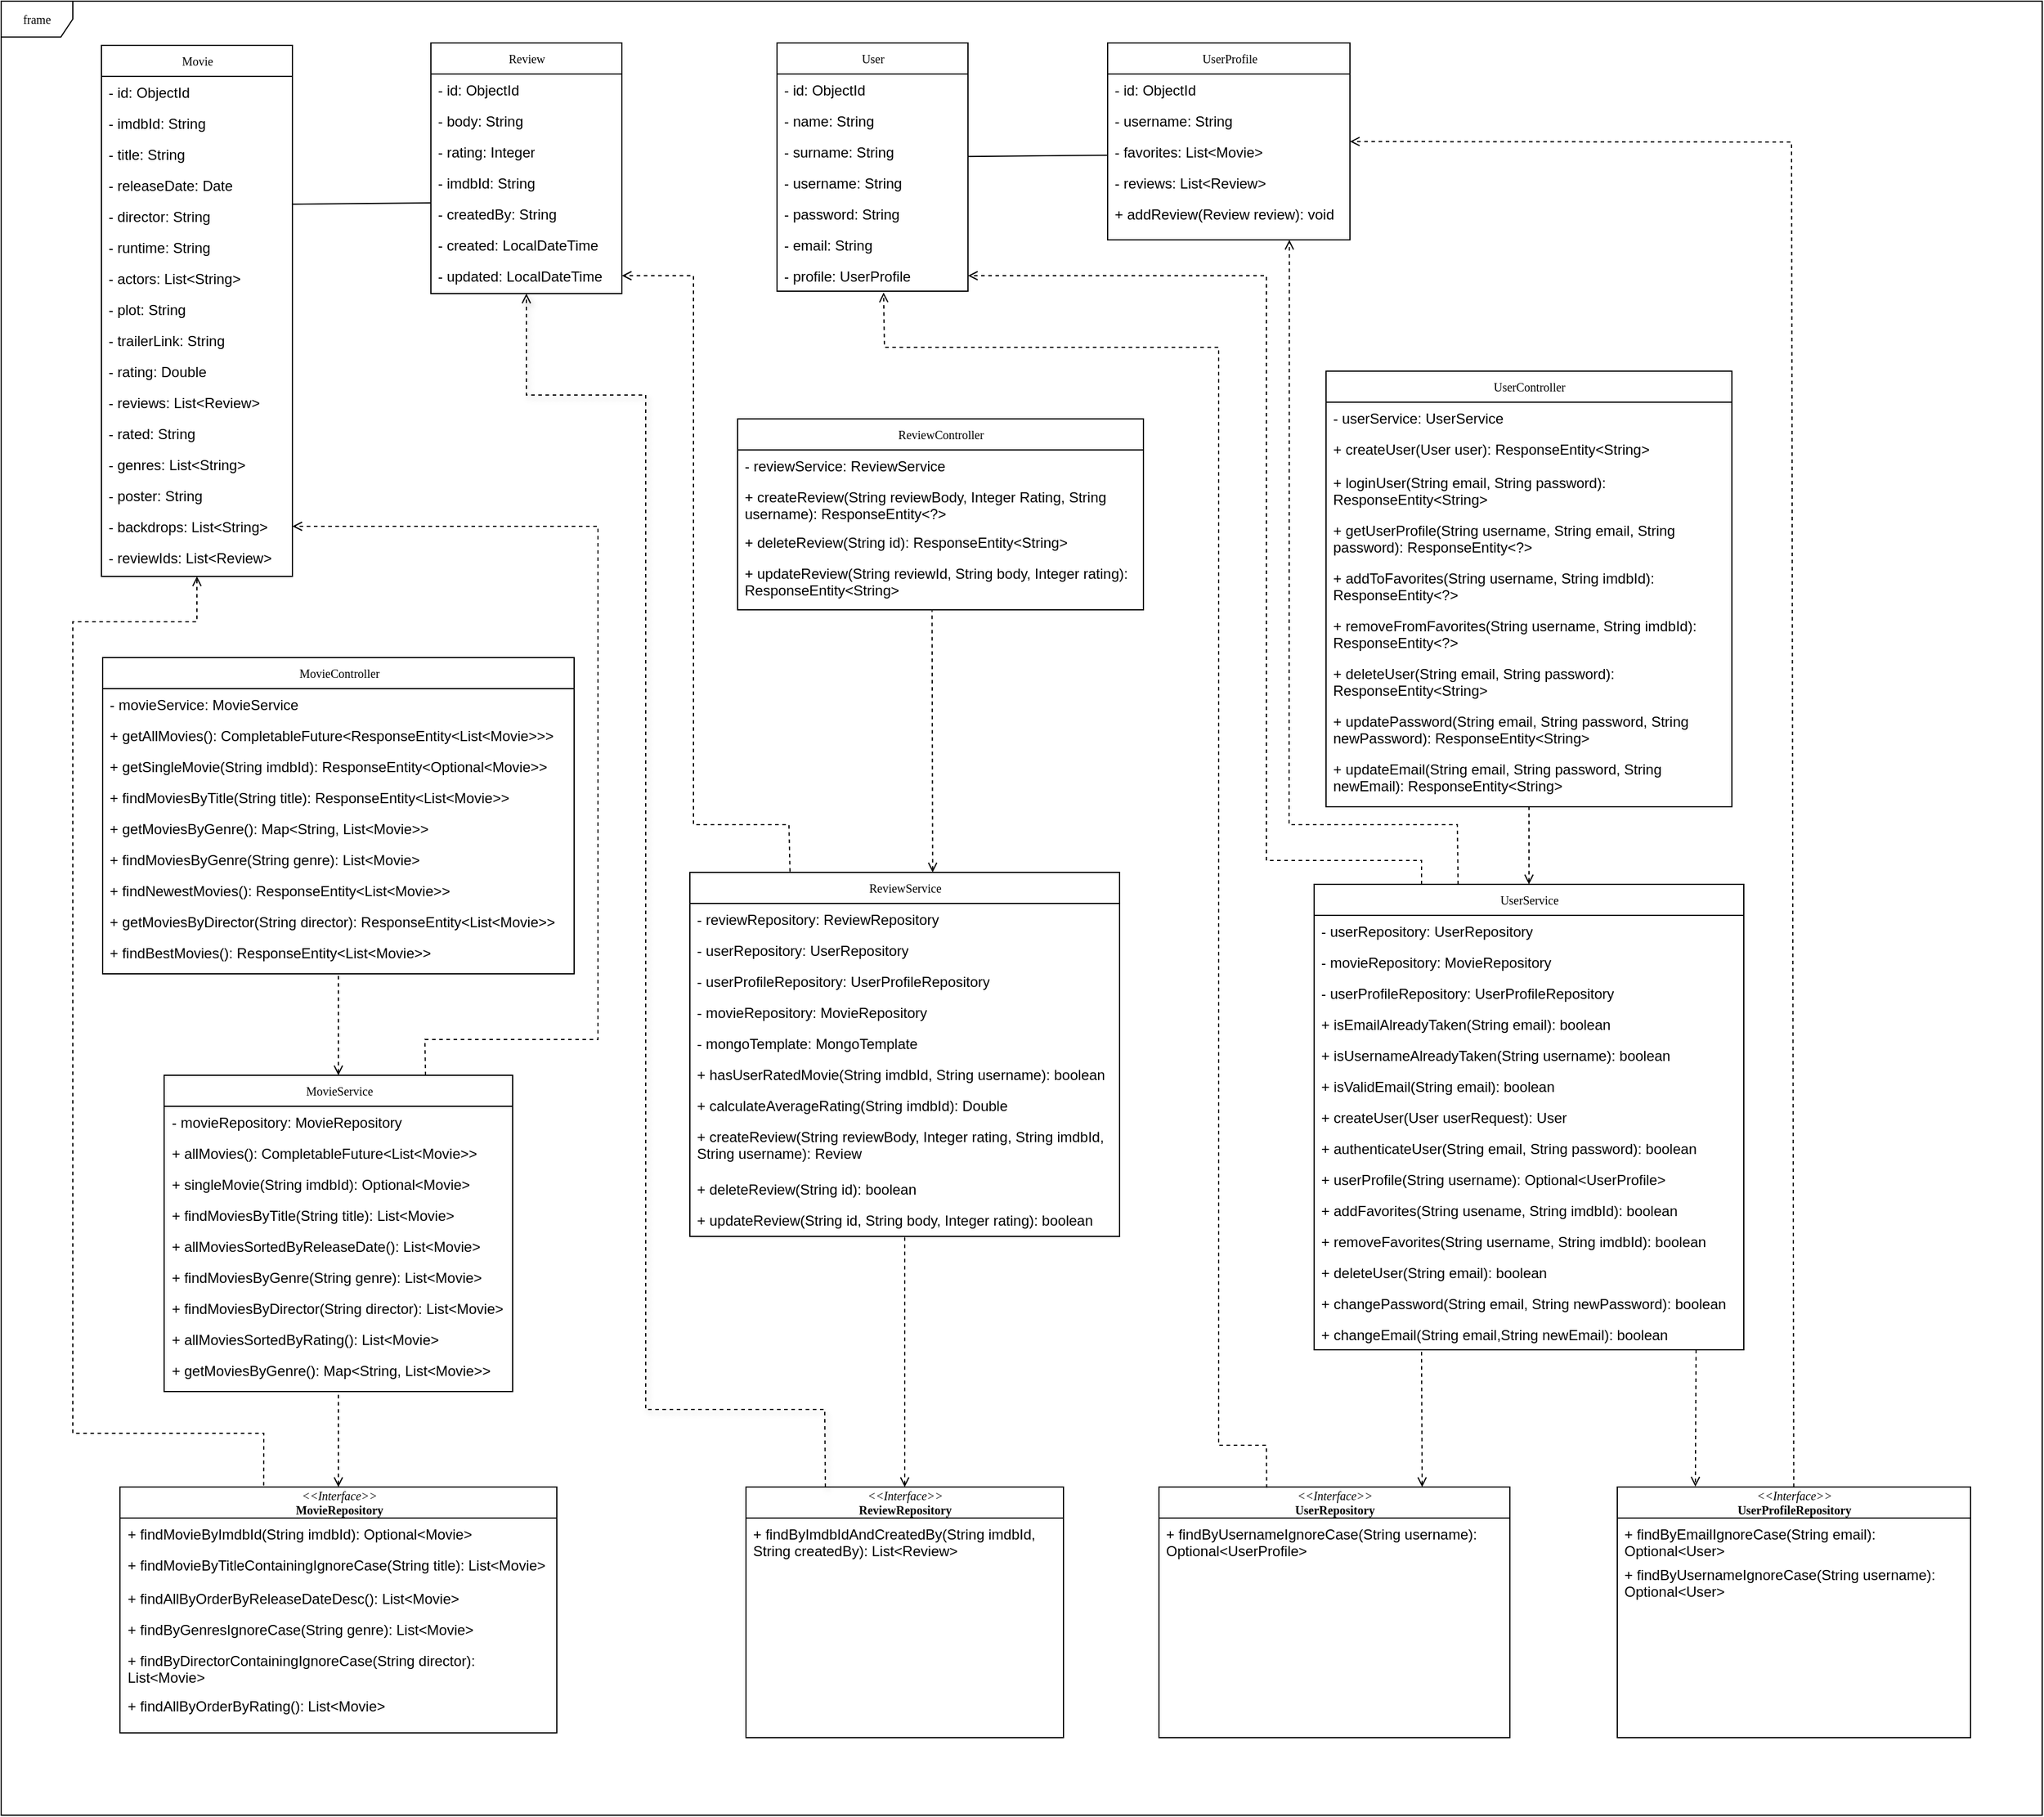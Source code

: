 <mxfile version="24.5.3" type="device">
  <diagram name="Page-1" id="c4acf3e9-155e-7222-9cf6-157b1a14988f">
    <mxGraphModel dx="1588" dy="1114" grid="0" gridSize="10" guides="1" tooltips="1" connect="1" arrows="1" fold="1" page="0" pageScale="1" pageWidth="850" pageHeight="1100" background="none" math="0" shadow="0">
      <root>
        <mxCell id="0" />
        <mxCell id="1" parent="0" />
        <mxCell id="17acba5748e5396b-1" value="frame" style="shape=umlFrame;whiteSpace=wrap;html=1;rounded=0;shadow=0;comic=0;labelBackgroundColor=none;strokeWidth=1;fontFamily=Verdana;fontSize=10;align=center;" parent="1" vertex="1">
          <mxGeometry x="20" y="30" width="1710" height="1520" as="geometry" />
        </mxCell>
        <mxCell id="17acba5748e5396b-20" value="Movie" style="swimlane;html=1;fontStyle=0;childLayout=stackLayout;horizontal=1;startSize=26;fillColor=none;horizontalStack=0;resizeParent=1;resizeLast=0;collapsible=1;marginBottom=0;swimlaneFillColor=#ffffff;rounded=0;shadow=0;comic=0;labelBackgroundColor=none;strokeWidth=1;fontFamily=Verdana;fontSize=10;align=center;" parent="1" vertex="1">
          <mxGeometry x="104" y="67" width="160" height="445" as="geometry" />
        </mxCell>
        <mxCell id="17acba5748e5396b-21" value="- id: ObjectId" style="text;html=1;strokeColor=none;fillColor=none;align=left;verticalAlign=top;spacingLeft=4;spacingRight=4;whiteSpace=wrap;overflow=hidden;rotatable=0;points=[[0,0.5],[1,0.5]];portConstraint=eastwest;" parent="17acba5748e5396b-20" vertex="1">
          <mxGeometry y="26" width="160" height="26" as="geometry" />
        </mxCell>
        <mxCell id="mjYjC6Dby_o7P9qEvIgo-140" value="- imdbId: String" style="text;html=1;strokeColor=none;fillColor=none;align=left;verticalAlign=top;spacingLeft=4;spacingRight=4;whiteSpace=wrap;overflow=hidden;rotatable=0;points=[[0,0.5],[1,0.5]];portConstraint=eastwest;" parent="17acba5748e5396b-20" vertex="1">
          <mxGeometry y="52" width="160" height="26" as="geometry" />
        </mxCell>
        <mxCell id="17acba5748e5396b-24" value="- title: String" style="text;html=1;strokeColor=none;fillColor=none;align=left;verticalAlign=top;spacingLeft=4;spacingRight=4;whiteSpace=wrap;overflow=hidden;rotatable=0;points=[[0,0.5],[1,0.5]];portConstraint=eastwest;" parent="17acba5748e5396b-20" vertex="1">
          <mxGeometry y="78" width="160" height="26" as="geometry" />
        </mxCell>
        <mxCell id="mjYjC6Dby_o7P9qEvIgo-2" value="- releaseDate: Date" style="text;html=1;strokeColor=none;fillColor=none;align=left;verticalAlign=top;spacingLeft=4;spacingRight=4;whiteSpace=wrap;overflow=hidden;rotatable=0;points=[[0,0.5],[1,0.5]];portConstraint=eastwest;" parent="17acba5748e5396b-20" vertex="1">
          <mxGeometry y="104" width="160" height="26" as="geometry" />
        </mxCell>
        <mxCell id="17acba5748e5396b-26" value="- director: String" style="text;html=1;strokeColor=none;fillColor=none;align=left;verticalAlign=top;spacingLeft=4;spacingRight=4;whiteSpace=wrap;overflow=hidden;rotatable=0;points=[[0,0.5],[1,0.5]];portConstraint=eastwest;" parent="17acba5748e5396b-20" vertex="1">
          <mxGeometry y="130" width="160" height="26" as="geometry" />
        </mxCell>
        <mxCell id="mjYjC6Dby_o7P9qEvIgo-9" value="- runtime: String" style="text;html=1;strokeColor=none;fillColor=none;align=left;verticalAlign=top;spacingLeft=4;spacingRight=4;whiteSpace=wrap;overflow=hidden;rotatable=0;points=[[0,0.5],[1,0.5]];portConstraint=eastwest;" parent="17acba5748e5396b-20" vertex="1">
          <mxGeometry y="156" width="160" height="26" as="geometry" />
        </mxCell>
        <mxCell id="mjYjC6Dby_o7P9qEvIgo-143" value="- actors: List&amp;lt;String&amp;gt;" style="text;html=1;strokeColor=none;fillColor=none;align=left;verticalAlign=top;spacingLeft=4;spacingRight=4;whiteSpace=wrap;overflow=hidden;rotatable=0;points=[[0,0.5],[1,0.5]];portConstraint=eastwest;" parent="17acba5748e5396b-20" vertex="1">
          <mxGeometry y="182" width="160" height="26" as="geometry" />
        </mxCell>
        <mxCell id="mjYjC6Dby_o7P9qEvIgo-144" value="- plot: String" style="text;html=1;strokeColor=none;fillColor=none;align=left;verticalAlign=top;spacingLeft=4;spacingRight=4;whiteSpace=wrap;overflow=hidden;rotatable=0;points=[[0,0.5],[1,0.5]];portConstraint=eastwest;" parent="17acba5748e5396b-20" vertex="1">
          <mxGeometry y="208" width="160" height="26" as="geometry" />
        </mxCell>
        <mxCell id="mjYjC6Dby_o7P9qEvIgo-145" value="- trailerLink: String" style="text;html=1;strokeColor=none;fillColor=none;align=left;verticalAlign=top;spacingLeft=4;spacingRight=4;whiteSpace=wrap;overflow=hidden;rotatable=0;points=[[0,0.5],[1,0.5]];portConstraint=eastwest;" parent="17acba5748e5396b-20" vertex="1">
          <mxGeometry y="234" width="160" height="26" as="geometry" />
        </mxCell>
        <mxCell id="mjYjC6Dby_o7P9qEvIgo-142" value="- rating: Double" style="text;html=1;strokeColor=none;fillColor=none;align=left;verticalAlign=top;spacingLeft=4;spacingRight=4;whiteSpace=wrap;overflow=hidden;rotatable=0;points=[[0,0.5],[1,0.5]];portConstraint=eastwest;" parent="17acba5748e5396b-20" vertex="1">
          <mxGeometry y="260" width="160" height="26" as="geometry" />
        </mxCell>
        <mxCell id="mjYjC6Dby_o7P9qEvIgo-10" value="- reviews: List&amp;lt;Review&lt;span style=&quot;background-color: initial;&quot;&gt;&amp;gt;&lt;/span&gt;" style="text;html=1;strokeColor=none;fillColor=none;align=left;verticalAlign=top;spacingLeft=4;spacingRight=4;whiteSpace=wrap;overflow=hidden;rotatable=0;points=[[0,0.5],[1,0.5]];portConstraint=eastwest;" parent="17acba5748e5396b-20" vertex="1">
          <mxGeometry y="286" width="160" height="26" as="geometry" />
        </mxCell>
        <mxCell id="mjYjC6Dby_o7P9qEvIgo-1" value="- rated: String" style="text;html=1;strokeColor=none;fillColor=none;align=left;verticalAlign=top;spacingLeft=4;spacingRight=4;whiteSpace=wrap;overflow=hidden;rotatable=0;points=[[0,0.5],[1,0.5]];portConstraint=eastwest;" parent="17acba5748e5396b-20" vertex="1">
          <mxGeometry y="312" width="160" height="26" as="geometry" />
        </mxCell>
        <mxCell id="mjYjC6Dby_o7P9qEvIgo-146" value="- genres: List&amp;lt;String&amp;gt;" style="text;html=1;strokeColor=none;fillColor=none;align=left;verticalAlign=top;spacingLeft=4;spacingRight=4;whiteSpace=wrap;overflow=hidden;rotatable=0;points=[[0,0.5],[1,0.5]];portConstraint=eastwest;" parent="17acba5748e5396b-20" vertex="1">
          <mxGeometry y="338" width="160" height="26" as="geometry" />
        </mxCell>
        <mxCell id="mjYjC6Dby_o7P9qEvIgo-149" value="- poster: String" style="text;html=1;strokeColor=none;fillColor=none;align=left;verticalAlign=top;spacingLeft=4;spacingRight=4;whiteSpace=wrap;overflow=hidden;rotatable=0;points=[[0,0.5],[1,0.5]];portConstraint=eastwest;" parent="17acba5748e5396b-20" vertex="1">
          <mxGeometry y="364" width="160" height="26" as="geometry" />
        </mxCell>
        <mxCell id="mjYjC6Dby_o7P9qEvIgo-148" value="- backdrops: List&amp;lt;String&amp;gt;" style="text;html=1;strokeColor=none;fillColor=none;align=left;verticalAlign=top;spacingLeft=4;spacingRight=4;whiteSpace=wrap;overflow=hidden;rotatable=0;points=[[0,0.5],[1,0.5]];portConstraint=eastwest;" parent="17acba5748e5396b-20" vertex="1">
          <mxGeometry y="390" width="160" height="26" as="geometry" />
        </mxCell>
        <mxCell id="mjYjC6Dby_o7P9qEvIgo-147" value="- reviewIds: List&amp;lt;Review&amp;gt;" style="text;html=1;strokeColor=none;fillColor=none;align=left;verticalAlign=top;spacingLeft=4;spacingRight=4;whiteSpace=wrap;overflow=hidden;rotatable=0;points=[[0,0.5],[1,0.5]];portConstraint=eastwest;" parent="17acba5748e5396b-20" vertex="1">
          <mxGeometry y="416" width="160" height="26" as="geometry" />
        </mxCell>
        <mxCell id="17acba5748e5396b-30" value="Review" style="swimlane;html=1;fontStyle=0;childLayout=stackLayout;horizontal=1;startSize=26;fillColor=none;horizontalStack=0;resizeParent=1;resizeLast=0;collapsible=1;marginBottom=0;swimlaneFillColor=#ffffff;rounded=0;shadow=0;comic=0;labelBackgroundColor=none;strokeWidth=1;fontFamily=Verdana;fontSize=10;align=center;" parent="1" vertex="1">
          <mxGeometry x="380" y="65" width="160" height="210" as="geometry" />
        </mxCell>
        <mxCell id="17acba5748e5396b-31" value="- id: ObjectId" style="text;html=1;strokeColor=none;fillColor=none;align=left;verticalAlign=top;spacingLeft=4;spacingRight=4;whiteSpace=wrap;overflow=hidden;rotatable=0;points=[[0,0.5],[1,0.5]];portConstraint=eastwest;" parent="17acba5748e5396b-30" vertex="1">
          <mxGeometry y="26" width="160" height="26" as="geometry" />
        </mxCell>
        <mxCell id="17acba5748e5396b-32" value="- body: String" style="text;html=1;strokeColor=none;fillColor=none;align=left;verticalAlign=top;spacingLeft=4;spacingRight=4;whiteSpace=wrap;overflow=hidden;rotatable=0;points=[[0,0.5],[1,0.5]];portConstraint=eastwest;" parent="17acba5748e5396b-30" vertex="1">
          <mxGeometry y="52" width="160" height="26" as="geometry" />
        </mxCell>
        <mxCell id="17acba5748e5396b-33" value="- rating: Integer" style="text;html=1;strokeColor=none;fillColor=none;align=left;verticalAlign=top;spacingLeft=4;spacingRight=4;whiteSpace=wrap;overflow=hidden;rotatable=0;points=[[0,0.5],[1,0.5]];portConstraint=eastwest;" parent="17acba5748e5396b-30" vertex="1">
          <mxGeometry y="78" width="160" height="26" as="geometry" />
        </mxCell>
        <mxCell id="mjYjC6Dby_o7P9qEvIgo-12" value="- imdbId: String" style="text;html=1;strokeColor=none;fillColor=none;align=left;verticalAlign=top;spacingLeft=4;spacingRight=4;whiteSpace=wrap;overflow=hidden;rotatable=0;points=[[0,0.5],[1,0.5]];portConstraint=eastwest;" parent="17acba5748e5396b-30" vertex="1">
          <mxGeometry y="104" width="160" height="26" as="geometry" />
        </mxCell>
        <mxCell id="mjYjC6Dby_o7P9qEvIgo-13" value="- createdBy: String" style="text;html=1;strokeColor=none;fillColor=none;align=left;verticalAlign=top;spacingLeft=4;spacingRight=4;whiteSpace=wrap;overflow=hidden;rotatable=0;points=[[0,0.5],[1,0.5]];portConstraint=eastwest;" parent="17acba5748e5396b-30" vertex="1">
          <mxGeometry y="130" width="160" height="26" as="geometry" />
        </mxCell>
        <mxCell id="mjYjC6Dby_o7P9qEvIgo-14" value="- created: LocalDateTime" style="text;html=1;strokeColor=none;fillColor=none;align=left;verticalAlign=top;spacingLeft=4;spacingRight=4;whiteSpace=wrap;overflow=hidden;rotatable=0;points=[[0,0.5],[1,0.5]];portConstraint=eastwest;" parent="17acba5748e5396b-30" vertex="1">
          <mxGeometry y="156" width="160" height="26" as="geometry" />
        </mxCell>
        <mxCell id="mjYjC6Dby_o7P9qEvIgo-15" value="- updated: LocalDateTime" style="text;html=1;strokeColor=none;fillColor=none;align=left;verticalAlign=top;spacingLeft=4;spacingRight=4;whiteSpace=wrap;overflow=hidden;rotatable=0;points=[[0,0.5],[1,0.5]];portConstraint=eastwest;" parent="17acba5748e5396b-30" vertex="1">
          <mxGeometry y="182" width="160" height="26" as="geometry" />
        </mxCell>
        <mxCell id="mjYjC6Dby_o7P9qEvIgo-16" value="User" style="swimlane;html=1;fontStyle=0;childLayout=stackLayout;horizontal=1;startSize=26;fillColor=none;horizontalStack=0;resizeParent=1;resizeLast=0;collapsible=1;marginBottom=0;swimlaneFillColor=#ffffff;rounded=0;shadow=0;comic=0;labelBackgroundColor=none;strokeWidth=1;fontFamily=Verdana;fontSize=10;align=center;" parent="1" vertex="1">
          <mxGeometry x="670" y="65" width="160" height="208" as="geometry" />
        </mxCell>
        <mxCell id="mjYjC6Dby_o7P9qEvIgo-17" value="- id: ObjectId" style="text;html=1;strokeColor=none;fillColor=none;align=left;verticalAlign=top;spacingLeft=4;spacingRight=4;whiteSpace=wrap;overflow=hidden;rotatable=0;points=[[0,0.5],[1,0.5]];portConstraint=eastwest;" parent="mjYjC6Dby_o7P9qEvIgo-16" vertex="1">
          <mxGeometry y="26" width="160" height="26" as="geometry" />
        </mxCell>
        <mxCell id="mjYjC6Dby_o7P9qEvIgo-150" value="- name: String" style="text;html=1;strokeColor=none;fillColor=none;align=left;verticalAlign=top;spacingLeft=4;spacingRight=4;whiteSpace=wrap;overflow=hidden;rotatable=0;points=[[0,0.5],[1,0.5]];portConstraint=eastwest;" parent="mjYjC6Dby_o7P9qEvIgo-16" vertex="1">
          <mxGeometry y="52" width="160" height="26" as="geometry" />
        </mxCell>
        <mxCell id="mjYjC6Dby_o7P9qEvIgo-151" value="- surname: String" style="text;html=1;strokeColor=none;fillColor=none;align=left;verticalAlign=top;spacingLeft=4;spacingRight=4;whiteSpace=wrap;overflow=hidden;rotatable=0;points=[[0,0.5],[1,0.5]];portConstraint=eastwest;" parent="mjYjC6Dby_o7P9qEvIgo-16" vertex="1">
          <mxGeometry y="78" width="160" height="26" as="geometry" />
        </mxCell>
        <mxCell id="mjYjC6Dby_o7P9qEvIgo-18" value="- username: String" style="text;html=1;strokeColor=none;fillColor=none;align=left;verticalAlign=top;spacingLeft=4;spacingRight=4;whiteSpace=wrap;overflow=hidden;rotatable=0;points=[[0,0.5],[1,0.5]];portConstraint=eastwest;" parent="mjYjC6Dby_o7P9qEvIgo-16" vertex="1">
          <mxGeometry y="104" width="160" height="26" as="geometry" />
        </mxCell>
        <mxCell id="mjYjC6Dby_o7P9qEvIgo-20" value="- password: String" style="text;html=1;strokeColor=none;fillColor=none;align=left;verticalAlign=top;spacingLeft=4;spacingRight=4;whiteSpace=wrap;overflow=hidden;rotatable=0;points=[[0,0.5],[1,0.5]];portConstraint=eastwest;" parent="mjYjC6Dby_o7P9qEvIgo-16" vertex="1">
          <mxGeometry y="130" width="160" height="26" as="geometry" />
        </mxCell>
        <mxCell id="mjYjC6Dby_o7P9qEvIgo-19" value="- email: String" style="text;html=1;strokeColor=none;fillColor=none;align=left;verticalAlign=top;spacingLeft=4;spacingRight=4;whiteSpace=wrap;overflow=hidden;rotatable=0;points=[[0,0.5],[1,0.5]];portConstraint=eastwest;" parent="mjYjC6Dby_o7P9qEvIgo-16" vertex="1">
          <mxGeometry y="156" width="160" height="26" as="geometry" />
        </mxCell>
        <mxCell id="mjYjC6Dby_o7P9qEvIgo-21" value="- profile: UserProfile" style="text;html=1;strokeColor=none;fillColor=none;align=left;verticalAlign=top;spacingLeft=4;spacingRight=4;whiteSpace=wrap;overflow=hidden;rotatable=0;points=[[0,0.5],[1,0.5]];portConstraint=eastwest;" parent="mjYjC6Dby_o7P9qEvIgo-16" vertex="1">
          <mxGeometry y="182" width="160" height="26" as="geometry" />
        </mxCell>
        <mxCell id="mjYjC6Dby_o7P9qEvIgo-24" value="UserProfile" style="swimlane;html=1;fontStyle=0;childLayout=stackLayout;horizontal=1;startSize=26;fillColor=none;horizontalStack=0;resizeParent=1;resizeLast=0;collapsible=1;marginBottom=0;swimlaneFillColor=#ffffff;rounded=0;shadow=0;comic=0;labelBackgroundColor=none;strokeWidth=1;fontFamily=Verdana;fontSize=10;align=center;" parent="1" vertex="1">
          <mxGeometry x="947" y="65" width="203" height="165" as="geometry" />
        </mxCell>
        <mxCell id="mjYjC6Dby_o7P9qEvIgo-25" value="- id: ObjectId" style="text;html=1;strokeColor=none;fillColor=none;align=left;verticalAlign=top;spacingLeft=4;spacingRight=4;whiteSpace=wrap;overflow=hidden;rotatable=0;points=[[0,0.5],[1,0.5]];portConstraint=eastwest;" parent="mjYjC6Dby_o7P9qEvIgo-24" vertex="1">
          <mxGeometry y="26" width="203" height="26" as="geometry" />
        </mxCell>
        <mxCell id="mjYjC6Dby_o7P9qEvIgo-153" value="- username: String" style="text;html=1;strokeColor=none;fillColor=none;align=left;verticalAlign=top;spacingLeft=4;spacingRight=4;whiteSpace=wrap;overflow=hidden;rotatable=0;points=[[0,0.5],[1,0.5]];portConstraint=eastwest;" parent="mjYjC6Dby_o7P9qEvIgo-24" vertex="1">
          <mxGeometry y="52" width="203" height="26" as="geometry" />
        </mxCell>
        <mxCell id="mjYjC6Dby_o7P9qEvIgo-26" value="- favorites: List&amp;lt;Movie&amp;gt;" style="text;html=1;strokeColor=none;fillColor=none;align=left;verticalAlign=top;spacingLeft=4;spacingRight=4;whiteSpace=wrap;overflow=hidden;rotatable=0;points=[[0,0.5],[1,0.5]];portConstraint=eastwest;" parent="mjYjC6Dby_o7P9qEvIgo-24" vertex="1">
          <mxGeometry y="78" width="203" height="26" as="geometry" />
        </mxCell>
        <mxCell id="mjYjC6Dby_o7P9qEvIgo-27" value="- reviews: List&amp;lt;Review&amp;gt;" style="text;html=1;strokeColor=none;fillColor=none;align=left;verticalAlign=top;spacingLeft=4;spacingRight=4;whiteSpace=wrap;overflow=hidden;rotatable=0;points=[[0,0.5],[1,0.5]];portConstraint=eastwest;" parent="mjYjC6Dby_o7P9qEvIgo-24" vertex="1">
          <mxGeometry y="104" width="203" height="26" as="geometry" />
        </mxCell>
        <mxCell id="mjYjC6Dby_o7P9qEvIgo-154" value="+ addReview(Review review): void" style="text;html=1;strokeColor=none;fillColor=none;align=left;verticalAlign=top;spacingLeft=4;spacingRight=4;whiteSpace=wrap;overflow=hidden;rotatable=0;points=[[0,0.5],[1,0.5]];portConstraint=eastwest;" parent="mjYjC6Dby_o7P9qEvIgo-24" vertex="1">
          <mxGeometry y="130" width="203" height="26" as="geometry" />
        </mxCell>
        <mxCell id="mjYjC6Dby_o7P9qEvIgo-32" value="MovieService" style="swimlane;html=1;fontStyle=0;childLayout=stackLayout;horizontal=1;startSize=26;fillColor=none;horizontalStack=0;resizeParent=1;resizeLast=0;collapsible=1;marginBottom=0;swimlaneFillColor=#ffffff;rounded=0;shadow=0;comic=0;labelBackgroundColor=none;strokeWidth=1;fontFamily=Verdana;fontSize=10;align=center;" parent="1" vertex="1">
          <mxGeometry x="156.5" y="930" width="292" height="265" as="geometry" />
        </mxCell>
        <mxCell id="mjYjC6Dby_o7P9qEvIgo-33" value="- movieRepository: MovieRepository" style="text;html=1;strokeColor=none;fillColor=none;align=left;verticalAlign=top;spacingLeft=4;spacingRight=4;whiteSpace=wrap;overflow=hidden;rotatable=0;points=[[0,0.5],[1,0.5]];portConstraint=eastwest;" parent="mjYjC6Dby_o7P9qEvIgo-32" vertex="1">
          <mxGeometry y="26" width="292" height="26" as="geometry" />
        </mxCell>
        <mxCell id="mjYjC6Dby_o7P9qEvIgo-34" value="+ allMovies(): CompletableFuture&amp;lt;List&amp;lt;Movie&amp;gt;&amp;gt;" style="text;html=1;strokeColor=none;fillColor=none;align=left;verticalAlign=top;spacingLeft=4;spacingRight=4;whiteSpace=wrap;overflow=hidden;rotatable=0;points=[[0,0.5],[1,0.5]];portConstraint=eastwest;" parent="mjYjC6Dby_o7P9qEvIgo-32" vertex="1">
          <mxGeometry y="52" width="292" height="26" as="geometry" />
        </mxCell>
        <mxCell id="mjYjC6Dby_o7P9qEvIgo-35" value="+ singleMovie(String imdbId): Optional&amp;lt;Movie&amp;gt;" style="text;html=1;strokeColor=none;fillColor=none;align=left;verticalAlign=top;spacingLeft=4;spacingRight=4;whiteSpace=wrap;overflow=hidden;rotatable=0;points=[[0,0.5],[1,0.5]];portConstraint=eastwest;" parent="mjYjC6Dby_o7P9qEvIgo-32" vertex="1">
          <mxGeometry y="78" width="292" height="26" as="geometry" />
        </mxCell>
        <mxCell id="mjYjC6Dby_o7P9qEvIgo-36" value="+ findMoviesByTitle(String title): List&amp;lt;Movie&amp;gt;" style="text;html=1;strokeColor=none;fillColor=none;align=left;verticalAlign=top;spacingLeft=4;spacingRight=4;whiteSpace=wrap;overflow=hidden;rotatable=0;points=[[0,0.5],[1,0.5]];portConstraint=eastwest;" parent="mjYjC6Dby_o7P9qEvIgo-32" vertex="1">
          <mxGeometry y="104" width="292" height="26" as="geometry" />
        </mxCell>
        <mxCell id="mjYjC6Dby_o7P9qEvIgo-37" value="+ allMoviesSortedByReleaseDate(): List&amp;lt;Movie&amp;gt;" style="text;html=1;strokeColor=none;fillColor=none;align=left;verticalAlign=top;spacingLeft=4;spacingRight=4;whiteSpace=wrap;overflow=hidden;rotatable=0;points=[[0,0.5],[1,0.5]];portConstraint=eastwest;" parent="mjYjC6Dby_o7P9qEvIgo-32" vertex="1">
          <mxGeometry y="130" width="292" height="26" as="geometry" />
        </mxCell>
        <mxCell id="mjYjC6Dby_o7P9qEvIgo-38" value="+ findMoviesByGenre(String genre): List&amp;lt;Movie&amp;gt;" style="text;html=1;strokeColor=none;fillColor=none;align=left;verticalAlign=top;spacingLeft=4;spacingRight=4;whiteSpace=wrap;overflow=hidden;rotatable=0;points=[[0,0.5],[1,0.5]];portConstraint=eastwest;" parent="mjYjC6Dby_o7P9qEvIgo-32" vertex="1">
          <mxGeometry y="156" width="292" height="26" as="geometry" />
        </mxCell>
        <mxCell id="mjYjC6Dby_o7P9qEvIgo-39" value="+ findMoviesByDirector(String director): List&amp;lt;Movie&amp;gt;" style="text;html=1;strokeColor=none;fillColor=none;align=left;verticalAlign=top;spacingLeft=4;spacingRight=4;whiteSpace=wrap;overflow=hidden;rotatable=0;points=[[0,0.5],[1,0.5]];portConstraint=eastwest;" parent="mjYjC6Dby_o7P9qEvIgo-32" vertex="1">
          <mxGeometry y="182" width="292" height="26" as="geometry" />
        </mxCell>
        <mxCell id="mjYjC6Dby_o7P9qEvIgo-92" value="+ allMoviesSortedByRating(): List&amp;lt;Movie&amp;gt;" style="text;html=1;strokeColor=none;fillColor=none;align=left;verticalAlign=top;spacingLeft=4;spacingRight=4;whiteSpace=wrap;overflow=hidden;rotatable=0;points=[[0,0.5],[1,0.5]];portConstraint=eastwest;" parent="mjYjC6Dby_o7P9qEvIgo-32" vertex="1">
          <mxGeometry y="208" width="292" height="26" as="geometry" />
        </mxCell>
        <mxCell id="mjYjC6Dby_o7P9qEvIgo-93" value="+ getMoviesByGenre(): Map&amp;lt;String, List&amp;lt;Movie&amp;gt;&amp;gt;" style="text;html=1;strokeColor=none;fillColor=none;align=left;verticalAlign=top;spacingLeft=4;spacingRight=4;whiteSpace=wrap;overflow=hidden;rotatable=0;points=[[0,0.5],[1,0.5]];portConstraint=eastwest;" parent="mjYjC6Dby_o7P9qEvIgo-32" vertex="1">
          <mxGeometry y="234" width="292" height="26" as="geometry" />
        </mxCell>
        <mxCell id="mjYjC6Dby_o7P9qEvIgo-40" value="ReviewService" style="swimlane;html=1;fontStyle=0;childLayout=stackLayout;horizontal=1;startSize=26;fillColor=none;horizontalStack=0;resizeParent=1;resizeLast=0;collapsible=1;marginBottom=0;swimlaneFillColor=#ffffff;rounded=0;shadow=0;comic=0;labelBackgroundColor=none;strokeWidth=1;fontFamily=Verdana;fontSize=10;align=center;" parent="1" vertex="1">
          <mxGeometry x="597" y="760" width="360" height="305" as="geometry" />
        </mxCell>
        <mxCell id="mjYjC6Dby_o7P9qEvIgo-41" value="- reviewRepository: ReviewRepository" style="text;html=1;strokeColor=none;fillColor=none;align=left;verticalAlign=top;spacingLeft=4;spacingRight=4;whiteSpace=wrap;overflow=hidden;rotatable=0;points=[[0,0.5],[1,0.5]];portConstraint=eastwest;" parent="mjYjC6Dby_o7P9qEvIgo-40" vertex="1">
          <mxGeometry y="26" width="360" height="26" as="geometry" />
        </mxCell>
        <mxCell id="mjYjC6Dby_o7P9qEvIgo-42" value="- userRepository: UserRepository" style="text;html=1;strokeColor=none;fillColor=none;align=left;verticalAlign=top;spacingLeft=4;spacingRight=4;whiteSpace=wrap;overflow=hidden;rotatable=0;points=[[0,0.5],[1,0.5]];portConstraint=eastwest;" parent="mjYjC6Dby_o7P9qEvIgo-40" vertex="1">
          <mxGeometry y="52" width="360" height="26" as="geometry" />
        </mxCell>
        <mxCell id="mjYjC6Dby_o7P9qEvIgo-43" value="- userProfileRepository: UserProfileRepository" style="text;html=1;strokeColor=none;fillColor=none;align=left;verticalAlign=top;spacingLeft=4;spacingRight=4;whiteSpace=wrap;overflow=hidden;rotatable=0;points=[[0,0.5],[1,0.5]];portConstraint=eastwest;" parent="mjYjC6Dby_o7P9qEvIgo-40" vertex="1">
          <mxGeometry y="78" width="360" height="26" as="geometry" />
        </mxCell>
        <mxCell id="mjYjC6Dby_o7P9qEvIgo-44" value="- movieRepository: MovieRepository" style="text;html=1;strokeColor=none;fillColor=none;align=left;verticalAlign=top;spacingLeft=4;spacingRight=4;whiteSpace=wrap;overflow=hidden;rotatable=0;points=[[0,0.5],[1,0.5]];portConstraint=eastwest;" parent="mjYjC6Dby_o7P9qEvIgo-40" vertex="1">
          <mxGeometry y="104" width="360" height="26" as="geometry" />
        </mxCell>
        <mxCell id="mjYjC6Dby_o7P9qEvIgo-45" value="- mongoTemplate: MongoTemplate" style="text;html=1;strokeColor=none;fillColor=none;align=left;verticalAlign=top;spacingLeft=4;spacingRight=4;whiteSpace=wrap;overflow=hidden;rotatable=0;points=[[0,0.5],[1,0.5]];portConstraint=eastwest;" parent="mjYjC6Dby_o7P9qEvIgo-40" vertex="1">
          <mxGeometry y="130" width="360" height="26" as="geometry" />
        </mxCell>
        <mxCell id="mjYjC6Dby_o7P9qEvIgo-96" value="+ hasUserRatedMovie(String imdbId, String username): boolean" style="text;html=1;strokeColor=none;fillColor=none;align=left;verticalAlign=top;spacingLeft=4;spacingRight=4;whiteSpace=wrap;overflow=hidden;rotatable=0;points=[[0,0.5],[1,0.5]];portConstraint=eastwest;" parent="mjYjC6Dby_o7P9qEvIgo-40" vertex="1">
          <mxGeometry y="156" width="360" height="26" as="geometry" />
        </mxCell>
        <mxCell id="mjYjC6Dby_o7P9qEvIgo-95" value="+ calculateAverageRating(String imdbId): Double" style="text;html=1;strokeColor=none;fillColor=none;align=left;verticalAlign=top;spacingLeft=4;spacingRight=4;whiteSpace=wrap;overflow=hidden;rotatable=0;points=[[0,0.5],[1,0.5]];portConstraint=eastwest;" parent="mjYjC6Dby_o7P9qEvIgo-40" vertex="1">
          <mxGeometry y="182" width="360" height="26" as="geometry" />
        </mxCell>
        <mxCell id="mjYjC6Dby_o7P9qEvIgo-46" value="+ createReview(String reviewBody, Integer rating, String imdbId, String username): Review" style="text;html=1;strokeColor=none;fillColor=none;align=left;verticalAlign=top;spacingLeft=4;spacingRight=4;whiteSpace=wrap;overflow=hidden;rotatable=0;points=[[0,0.5],[1,0.5]];portConstraint=eastwest;" parent="mjYjC6Dby_o7P9qEvIgo-40" vertex="1">
          <mxGeometry y="208" width="360" height="44" as="geometry" />
        </mxCell>
        <mxCell id="mjYjC6Dby_o7P9qEvIgo-47" value="+ deleteReview(String id): boolean" style="text;html=1;strokeColor=none;fillColor=none;align=left;verticalAlign=top;spacingLeft=4;spacingRight=4;whiteSpace=wrap;overflow=hidden;rotatable=0;points=[[0,0.5],[1,0.5]];portConstraint=eastwest;" parent="mjYjC6Dby_o7P9qEvIgo-40" vertex="1">
          <mxGeometry y="252" width="360" height="26" as="geometry" />
        </mxCell>
        <mxCell id="mjYjC6Dby_o7P9qEvIgo-94" value="+ updateReview(String id, String body, Integer rating): boolean" style="text;html=1;strokeColor=none;fillColor=none;align=left;verticalAlign=top;spacingLeft=4;spacingRight=4;whiteSpace=wrap;overflow=hidden;rotatable=0;points=[[0,0.5],[1,0.5]];portConstraint=eastwest;" parent="mjYjC6Dby_o7P9qEvIgo-40" vertex="1">
          <mxGeometry y="278" width="360" height="26" as="geometry" />
        </mxCell>
        <mxCell id="mjYjC6Dby_o7P9qEvIgo-48" value="UserService" style="swimlane;html=1;fontStyle=0;childLayout=stackLayout;horizontal=1;startSize=26;fillColor=none;horizontalStack=0;resizeParent=1;resizeLast=0;collapsible=1;marginBottom=0;swimlaneFillColor=#ffffff;rounded=0;shadow=0;comic=0;labelBackgroundColor=none;strokeWidth=1;fontFamily=Verdana;fontSize=10;align=center;" parent="1" vertex="1">
          <mxGeometry x="1120" y="770" width="360" height="390" as="geometry" />
        </mxCell>
        <mxCell id="mjYjC6Dby_o7P9qEvIgo-49" value="- userRepository: UserRepository" style="text;html=1;strokeColor=none;fillColor=none;align=left;verticalAlign=top;spacingLeft=4;spacingRight=4;whiteSpace=wrap;overflow=hidden;rotatable=0;points=[[0,0.5],[1,0.5]];portConstraint=eastwest;" parent="mjYjC6Dby_o7P9qEvIgo-48" vertex="1">
          <mxGeometry y="26" width="360" height="26" as="geometry" />
        </mxCell>
        <mxCell id="mjYjC6Dby_o7P9qEvIgo-50" value="- movieRepository: MovieRepository" style="text;html=1;strokeColor=none;fillColor=none;align=left;verticalAlign=top;spacingLeft=4;spacingRight=4;whiteSpace=wrap;overflow=hidden;rotatable=0;points=[[0,0.5],[1,0.5]];portConstraint=eastwest;" parent="mjYjC6Dby_o7P9qEvIgo-48" vertex="1">
          <mxGeometry y="52" width="360" height="26" as="geometry" />
        </mxCell>
        <mxCell id="mjYjC6Dby_o7P9qEvIgo-51" value="- userProfileRepository: UserProfileRepository" style="text;html=1;strokeColor=none;fillColor=none;align=left;verticalAlign=top;spacingLeft=4;spacingRight=4;whiteSpace=wrap;overflow=hidden;rotatable=0;points=[[0,0.5],[1,0.5]];portConstraint=eastwest;" parent="mjYjC6Dby_o7P9qEvIgo-48" vertex="1">
          <mxGeometry y="78" width="360" height="26" as="geometry" />
        </mxCell>
        <mxCell id="mjYjC6Dby_o7P9qEvIgo-52" value="+ isEmailAlreadyTaken(String email): boolean" style="text;html=1;strokeColor=none;fillColor=none;align=left;verticalAlign=top;spacingLeft=4;spacingRight=4;whiteSpace=wrap;overflow=hidden;rotatable=0;points=[[0,0.5],[1,0.5]];portConstraint=eastwest;" parent="mjYjC6Dby_o7P9qEvIgo-48" vertex="1">
          <mxGeometry y="104" width="360" height="26" as="geometry" />
        </mxCell>
        <mxCell id="mjYjC6Dby_o7P9qEvIgo-53" value="+ isUsernameAlreadyTaken(String username): boolean" style="text;html=1;strokeColor=none;fillColor=none;align=left;verticalAlign=top;spacingLeft=4;spacingRight=4;whiteSpace=wrap;overflow=hidden;rotatable=0;points=[[0,0.5],[1,0.5]];portConstraint=eastwest;" parent="mjYjC6Dby_o7P9qEvIgo-48" vertex="1">
          <mxGeometry y="130" width="360" height="26" as="geometry" />
        </mxCell>
        <mxCell id="mjYjC6Dby_o7P9qEvIgo-98" value="+ isValidEmail(String email): boolean" style="text;html=1;strokeColor=none;fillColor=none;align=left;verticalAlign=top;spacingLeft=4;spacingRight=4;whiteSpace=wrap;overflow=hidden;rotatable=0;points=[[0,0.5],[1,0.5]];portConstraint=eastwest;" parent="mjYjC6Dby_o7P9qEvIgo-48" vertex="1">
          <mxGeometry y="156" width="360" height="26" as="geometry" />
        </mxCell>
        <mxCell id="mjYjC6Dby_o7P9qEvIgo-99" value="+ createUser(User userRequest): User" style="text;html=1;strokeColor=none;fillColor=none;align=left;verticalAlign=top;spacingLeft=4;spacingRight=4;whiteSpace=wrap;overflow=hidden;rotatable=0;points=[[0,0.5],[1,0.5]];portConstraint=eastwest;" parent="mjYjC6Dby_o7P9qEvIgo-48" vertex="1">
          <mxGeometry y="182" width="360" height="26" as="geometry" />
        </mxCell>
        <mxCell id="mjYjC6Dby_o7P9qEvIgo-100" value="+ authenticateUser(String email, String password): boolean" style="text;html=1;strokeColor=none;fillColor=none;align=left;verticalAlign=top;spacingLeft=4;spacingRight=4;whiteSpace=wrap;overflow=hidden;rotatable=0;points=[[0,0.5],[1,0.5]];portConstraint=eastwest;" parent="mjYjC6Dby_o7P9qEvIgo-48" vertex="1">
          <mxGeometry y="208" width="360" height="26" as="geometry" />
        </mxCell>
        <mxCell id="mjYjC6Dby_o7P9qEvIgo-101" value="+ userProfile(String username): Optional&amp;lt;UserProfile&amp;gt;" style="text;html=1;strokeColor=none;fillColor=none;align=left;verticalAlign=top;spacingLeft=4;spacingRight=4;whiteSpace=wrap;overflow=hidden;rotatable=0;points=[[0,0.5],[1,0.5]];portConstraint=eastwest;" parent="mjYjC6Dby_o7P9qEvIgo-48" vertex="1">
          <mxGeometry y="234" width="360" height="26" as="geometry" />
        </mxCell>
        <mxCell id="mjYjC6Dby_o7P9qEvIgo-102" value="+ addFavorites(String usename, String imdbId): boolean" style="text;html=1;strokeColor=none;fillColor=none;align=left;verticalAlign=top;spacingLeft=4;spacingRight=4;whiteSpace=wrap;overflow=hidden;rotatable=0;points=[[0,0.5],[1,0.5]];portConstraint=eastwest;" parent="mjYjC6Dby_o7P9qEvIgo-48" vertex="1">
          <mxGeometry y="260" width="360" height="26" as="geometry" />
        </mxCell>
        <mxCell id="mjYjC6Dby_o7P9qEvIgo-103" value="+ removeFavorites(String username, String imdbId): boolean" style="text;html=1;strokeColor=none;fillColor=none;align=left;verticalAlign=top;spacingLeft=4;spacingRight=4;whiteSpace=wrap;overflow=hidden;rotatable=0;points=[[0,0.5],[1,0.5]];portConstraint=eastwest;" parent="mjYjC6Dby_o7P9qEvIgo-48" vertex="1">
          <mxGeometry y="286" width="360" height="26" as="geometry" />
        </mxCell>
        <mxCell id="mjYjC6Dby_o7P9qEvIgo-104" value="+ deleteUser(String email): boolean" style="text;html=1;strokeColor=none;fillColor=none;align=left;verticalAlign=top;spacingLeft=4;spacingRight=4;whiteSpace=wrap;overflow=hidden;rotatable=0;points=[[0,0.5],[1,0.5]];portConstraint=eastwest;" parent="mjYjC6Dby_o7P9qEvIgo-48" vertex="1">
          <mxGeometry y="312" width="360" height="26" as="geometry" />
        </mxCell>
        <mxCell id="mjYjC6Dby_o7P9qEvIgo-105" value="+ changePassword(String email, String newPassword): boolean" style="text;html=1;strokeColor=none;fillColor=none;align=left;verticalAlign=top;spacingLeft=4;spacingRight=4;whiteSpace=wrap;overflow=hidden;rotatable=0;points=[[0,0.5],[1,0.5]];portConstraint=eastwest;" parent="mjYjC6Dby_o7P9qEvIgo-48" vertex="1">
          <mxGeometry y="338" width="360" height="26" as="geometry" />
        </mxCell>
        <mxCell id="mjYjC6Dby_o7P9qEvIgo-106" value="+ changeEmail(String email,String newEmail): boolean" style="text;html=1;strokeColor=none;fillColor=none;align=left;verticalAlign=top;spacingLeft=4;spacingRight=4;whiteSpace=wrap;overflow=hidden;rotatable=0;points=[[0,0.5],[1,0.5]];portConstraint=eastwest;" parent="mjYjC6Dby_o7P9qEvIgo-48" vertex="1">
          <mxGeometry y="364" width="360" height="26" as="geometry" />
        </mxCell>
        <mxCell id="mjYjC6Dby_o7P9qEvIgo-58" value="MovieController" style="swimlane;html=1;fontStyle=0;childLayout=stackLayout;horizontal=1;startSize=26;fillColor=none;horizontalStack=0;resizeParent=1;resizeLast=0;collapsible=1;marginBottom=0;swimlaneFillColor=#ffffff;rounded=0;shadow=0;comic=0;labelBackgroundColor=none;strokeWidth=1;fontFamily=Verdana;fontSize=10;align=center;" parent="1" vertex="1">
          <mxGeometry x="105" y="580" width="395" height="265" as="geometry" />
        </mxCell>
        <mxCell id="mjYjC6Dby_o7P9qEvIgo-59" value="- movieService: MovieService" style="text;html=1;strokeColor=none;fillColor=none;align=left;verticalAlign=top;spacingLeft=4;spacingRight=4;whiteSpace=wrap;overflow=hidden;rotatable=0;points=[[0,0.5],[1,0.5]];portConstraint=eastwest;" parent="mjYjC6Dby_o7P9qEvIgo-58" vertex="1">
          <mxGeometry y="26" width="395" height="26" as="geometry" />
        </mxCell>
        <mxCell id="mjYjC6Dby_o7P9qEvIgo-60" value="+ getAllMovies(): CompletableFuture&amp;lt;ResponseEntity&amp;lt;List&amp;lt;Movie&amp;gt;&amp;gt;&amp;gt;&amp;nbsp;" style="text;html=1;strokeColor=none;fillColor=none;align=left;verticalAlign=top;spacingLeft=4;spacingRight=4;whiteSpace=wrap;overflow=hidden;rotatable=0;points=[[0,0.5],[1,0.5]];portConstraint=eastwest;" parent="mjYjC6Dby_o7P9qEvIgo-58" vertex="1">
          <mxGeometry y="52" width="395" height="26" as="geometry" />
        </mxCell>
        <mxCell id="mjYjC6Dby_o7P9qEvIgo-61" value="+ getSingleMovie(String imdbId): ResponseEntity&amp;lt;Optional&amp;lt;Movie&amp;gt;&amp;gt;" style="text;html=1;strokeColor=none;fillColor=none;align=left;verticalAlign=top;spacingLeft=4;spacingRight=4;whiteSpace=wrap;overflow=hidden;rotatable=0;points=[[0,0.5],[1,0.5]];portConstraint=eastwest;" parent="mjYjC6Dby_o7P9qEvIgo-58" vertex="1">
          <mxGeometry y="78" width="395" height="26" as="geometry" />
        </mxCell>
        <mxCell id="mjYjC6Dby_o7P9qEvIgo-62" value="+ findMoviesByTitle(String title): ResponseEntity&amp;lt;List&amp;lt;Movie&amp;gt;&amp;gt;" style="text;html=1;strokeColor=none;fillColor=none;align=left;verticalAlign=top;spacingLeft=4;spacingRight=4;whiteSpace=wrap;overflow=hidden;rotatable=0;points=[[0,0.5],[1,0.5]];portConstraint=eastwest;" parent="mjYjC6Dby_o7P9qEvIgo-58" vertex="1">
          <mxGeometry y="104" width="395" height="26" as="geometry" />
        </mxCell>
        <mxCell id="mjYjC6Dby_o7P9qEvIgo-86" value="+ getMoviesByGenre(): Map&amp;lt;String, List&amp;lt;Movie&amp;gt;&amp;gt;" style="text;html=1;strokeColor=none;fillColor=none;align=left;verticalAlign=top;spacingLeft=4;spacingRight=4;whiteSpace=wrap;overflow=hidden;rotatable=0;points=[[0,0.5],[1,0.5]];portConstraint=eastwest;" parent="mjYjC6Dby_o7P9qEvIgo-58" vertex="1">
          <mxGeometry y="130" width="395" height="26" as="geometry" />
        </mxCell>
        <mxCell id="mjYjC6Dby_o7P9qEvIgo-64" value="+ findMoviesByGenre(String genre): List&amp;lt;Movie&amp;gt;" style="text;html=1;strokeColor=none;fillColor=none;align=left;verticalAlign=top;spacingLeft=4;spacingRight=4;whiteSpace=wrap;overflow=hidden;rotatable=0;points=[[0,0.5],[1,0.5]];portConstraint=eastwest;" parent="mjYjC6Dby_o7P9qEvIgo-58" vertex="1">
          <mxGeometry y="156" width="395" height="26" as="geometry" />
        </mxCell>
        <mxCell id="mjYjC6Dby_o7P9qEvIgo-63" value="+ findNewestMovies(): ResponseEntity&amp;lt;List&amp;lt;Movie&amp;gt;&amp;gt;" style="text;html=1;strokeColor=none;fillColor=none;align=left;verticalAlign=top;spacingLeft=4;spacingRight=4;whiteSpace=wrap;overflow=hidden;rotatable=0;points=[[0,0.5],[1,0.5]];portConstraint=eastwest;" parent="mjYjC6Dby_o7P9qEvIgo-58" vertex="1">
          <mxGeometry y="182" width="395" height="26" as="geometry" />
        </mxCell>
        <mxCell id="mjYjC6Dby_o7P9qEvIgo-65" value="+ getMoviesByDirector(String director): ResponseEntity&amp;lt;List&amp;lt;Movie&amp;gt;&amp;gt;" style="text;html=1;strokeColor=none;fillColor=none;align=left;verticalAlign=top;spacingLeft=4;spacingRight=4;whiteSpace=wrap;overflow=hidden;rotatable=0;points=[[0,0.5],[1,0.5]];portConstraint=eastwest;" parent="mjYjC6Dby_o7P9qEvIgo-58" vertex="1">
          <mxGeometry y="208" width="395" height="26" as="geometry" />
        </mxCell>
        <mxCell id="mjYjC6Dby_o7P9qEvIgo-85" value="+ findBestMovies(): ResponseEntity&amp;lt;List&amp;lt;Movie&amp;gt;&amp;gt;" style="text;html=1;strokeColor=none;fillColor=none;align=left;verticalAlign=top;spacingLeft=4;spacingRight=4;whiteSpace=wrap;overflow=hidden;rotatable=0;points=[[0,0.5],[1,0.5]];portConstraint=eastwest;" parent="mjYjC6Dby_o7P9qEvIgo-58" vertex="1">
          <mxGeometry y="234" width="395" height="26" as="geometry" />
        </mxCell>
        <mxCell id="mjYjC6Dby_o7P9qEvIgo-66" value="ReviewController" style="swimlane;html=1;fontStyle=0;childLayout=stackLayout;horizontal=1;startSize=26;fillColor=none;horizontalStack=0;resizeParent=1;resizeLast=0;collapsible=1;marginBottom=0;swimlaneFillColor=#ffffff;rounded=0;shadow=0;comic=0;labelBackgroundColor=none;strokeWidth=1;fontFamily=Verdana;fontSize=10;align=center;" parent="1" vertex="1">
          <mxGeometry x="637" y="380" width="340" height="160" as="geometry" />
        </mxCell>
        <mxCell id="mjYjC6Dby_o7P9qEvIgo-67" value="- reviewService: ReviewService" style="text;html=1;strokeColor=none;fillColor=none;align=left;verticalAlign=top;spacingLeft=4;spacingRight=4;whiteSpace=wrap;overflow=hidden;rotatable=0;points=[[0,0.5],[1,0.5]];portConstraint=eastwest;" parent="mjYjC6Dby_o7P9qEvIgo-66" vertex="1">
          <mxGeometry y="26" width="340" height="26" as="geometry" />
        </mxCell>
        <mxCell id="mjYjC6Dby_o7P9qEvIgo-68" value="+ createReview(String reviewBody, Integer Rating, String username): ResponseEntity&amp;lt;?&amp;gt;" style="text;html=1;strokeColor=none;fillColor=none;align=left;verticalAlign=top;spacingLeft=4;spacingRight=4;whiteSpace=wrap;overflow=hidden;rotatable=0;points=[[0,0.5],[1,0.5]];portConstraint=eastwest;" parent="mjYjC6Dby_o7P9qEvIgo-66" vertex="1">
          <mxGeometry y="52" width="340" height="38" as="geometry" />
        </mxCell>
        <mxCell id="mjYjC6Dby_o7P9qEvIgo-69" value="+ deleteReview(String id): ResponseEntity&amp;lt;String&amp;gt;" style="text;html=1;strokeColor=none;fillColor=none;align=left;verticalAlign=top;spacingLeft=4;spacingRight=4;whiteSpace=wrap;overflow=hidden;rotatable=0;points=[[0,0.5],[1,0.5]];portConstraint=eastwest;" parent="mjYjC6Dby_o7P9qEvIgo-66" vertex="1">
          <mxGeometry y="90" width="340" height="26" as="geometry" />
        </mxCell>
        <mxCell id="mjYjC6Dby_o7P9qEvIgo-70" value="+ updateReview(String reviewId, String body, Integer rating): ResponseEntity&amp;lt;String&amp;gt;" style="text;html=1;strokeColor=none;fillColor=none;align=left;verticalAlign=top;spacingLeft=4;spacingRight=4;whiteSpace=wrap;overflow=hidden;rotatable=0;points=[[0,0.5],[1,0.5]];portConstraint=eastwest;" parent="mjYjC6Dby_o7P9qEvIgo-66" vertex="1">
          <mxGeometry y="116" width="340" height="44" as="geometry" />
        </mxCell>
        <mxCell id="mjYjC6Dby_o7P9qEvIgo-74" value="UserController" style="swimlane;html=1;fontStyle=0;childLayout=stackLayout;horizontal=1;startSize=26;fillColor=none;horizontalStack=0;resizeParent=1;resizeLast=0;collapsible=1;marginBottom=0;swimlaneFillColor=#ffffff;rounded=0;shadow=0;comic=0;labelBackgroundColor=none;strokeWidth=1;fontFamily=Verdana;fontSize=10;align=center;" parent="1" vertex="1">
          <mxGeometry x="1130" y="340" width="340" height="365" as="geometry" />
        </mxCell>
        <mxCell id="mjYjC6Dby_o7P9qEvIgo-75" value="- userService: UserService" style="text;html=1;strokeColor=none;fillColor=none;align=left;verticalAlign=top;spacingLeft=4;spacingRight=4;whiteSpace=wrap;overflow=hidden;rotatable=0;points=[[0,0.5],[1,0.5]];portConstraint=eastwest;" parent="mjYjC6Dby_o7P9qEvIgo-74" vertex="1">
          <mxGeometry y="26" width="340" height="26" as="geometry" />
        </mxCell>
        <mxCell id="mjYjC6Dby_o7P9qEvIgo-76" value="+ createUser(User user): ResponseEntity&amp;lt;String&amp;gt;" style="text;html=1;strokeColor=none;fillColor=none;align=left;verticalAlign=top;spacingLeft=4;spacingRight=4;whiteSpace=wrap;overflow=hidden;rotatable=0;points=[[0,0.5],[1,0.5]];portConstraint=eastwest;" parent="mjYjC6Dby_o7P9qEvIgo-74" vertex="1">
          <mxGeometry y="52" width="340" height="28" as="geometry" />
        </mxCell>
        <mxCell id="mjYjC6Dby_o7P9qEvIgo-77" value="+ loginUser(String email, String password): ResponseEntity&amp;lt;String&amp;gt;" style="text;html=1;strokeColor=none;fillColor=none;align=left;verticalAlign=top;spacingLeft=4;spacingRight=4;whiteSpace=wrap;overflow=hidden;rotatable=0;points=[[0,0.5],[1,0.5]];portConstraint=eastwest;" parent="mjYjC6Dby_o7P9qEvIgo-74" vertex="1">
          <mxGeometry y="80" width="340" height="40" as="geometry" />
        </mxCell>
        <mxCell id="mjYjC6Dby_o7P9qEvIgo-78" value="+ getUserProfile(String username, String email, String password): ResponseEntity&amp;lt;?&amp;gt;" style="text;html=1;strokeColor=none;fillColor=none;align=left;verticalAlign=top;spacingLeft=4;spacingRight=4;whiteSpace=wrap;overflow=hidden;rotatable=0;points=[[0,0.5],[1,0.5]];portConstraint=eastwest;" parent="mjYjC6Dby_o7P9qEvIgo-74" vertex="1">
          <mxGeometry y="120" width="340" height="40" as="geometry" />
        </mxCell>
        <mxCell id="mjYjC6Dby_o7P9qEvIgo-79" value="+ addToFavorites(String username, String imdbId): ResponseEntity&amp;lt;?&amp;gt;" style="text;html=1;strokeColor=none;fillColor=none;align=left;verticalAlign=top;spacingLeft=4;spacingRight=4;whiteSpace=wrap;overflow=hidden;rotatable=0;points=[[0,0.5],[1,0.5]];portConstraint=eastwest;" parent="mjYjC6Dby_o7P9qEvIgo-74" vertex="1">
          <mxGeometry y="160" width="340" height="40" as="geometry" />
        </mxCell>
        <mxCell id="mjYjC6Dby_o7P9qEvIgo-88" value="+ removeFromFavorites(String username, String imdbId): ResponseEntity&amp;lt;?&amp;gt;" style="text;html=1;strokeColor=none;fillColor=none;align=left;verticalAlign=top;spacingLeft=4;spacingRight=4;whiteSpace=wrap;overflow=hidden;rotatable=0;points=[[0,0.5],[1,0.5]];portConstraint=eastwest;" parent="mjYjC6Dby_o7P9qEvIgo-74" vertex="1">
          <mxGeometry y="200" width="340" height="40" as="geometry" />
        </mxCell>
        <mxCell id="mjYjC6Dby_o7P9qEvIgo-89" value="+ deleteUser(String email, String password): ResponseEntity&amp;lt;String&amp;gt;" style="text;html=1;strokeColor=none;fillColor=none;align=left;verticalAlign=top;spacingLeft=4;spacingRight=4;whiteSpace=wrap;overflow=hidden;rotatable=0;points=[[0,0.5],[1,0.5]];portConstraint=eastwest;" parent="mjYjC6Dby_o7P9qEvIgo-74" vertex="1">
          <mxGeometry y="240" width="340" height="40" as="geometry" />
        </mxCell>
        <mxCell id="mjYjC6Dby_o7P9qEvIgo-90" value="+ updatePassword(String email, String password, String newPassword): ResponseEntity&amp;lt;String&amp;gt;" style="text;html=1;strokeColor=none;fillColor=none;align=left;verticalAlign=top;spacingLeft=4;spacingRight=4;whiteSpace=wrap;overflow=hidden;rotatable=0;points=[[0,0.5],[1,0.5]];portConstraint=eastwest;" parent="mjYjC6Dby_o7P9qEvIgo-74" vertex="1">
          <mxGeometry y="280" width="340" height="40" as="geometry" />
        </mxCell>
        <mxCell id="mjYjC6Dby_o7P9qEvIgo-91" value="+ updateEmail(String email, String password, String newEmail): ResponseEntity&amp;lt;String&amp;gt;" style="text;html=1;strokeColor=none;fillColor=none;align=left;verticalAlign=top;spacingLeft=4;spacingRight=4;whiteSpace=wrap;overflow=hidden;rotatable=0;points=[[0,0.5],[1,0.5]];portConstraint=eastwest;" parent="mjYjC6Dby_o7P9qEvIgo-74" vertex="1">
          <mxGeometry y="320" width="340" height="40" as="geometry" />
        </mxCell>
        <mxCell id="mjYjC6Dby_o7P9qEvIgo-107" value="&lt;div&gt;&lt;i&gt;&amp;lt;&amp;lt;Interface&amp;gt;&amp;gt;&lt;/i&gt;&lt;/div&gt;&lt;b&gt;MovieRepository&lt;/b&gt;" style="swimlane;html=1;fontStyle=0;childLayout=stackLayout;horizontal=1;startSize=26;fillColor=none;horizontalStack=0;resizeParent=1;resizeLast=0;collapsible=1;marginBottom=0;swimlaneFillColor=#ffffff;rounded=0;shadow=0;comic=0;labelBackgroundColor=none;strokeWidth=1;fontFamily=Verdana;fontSize=10;align=center;" parent="1" vertex="1">
          <mxGeometry x="119.5" y="1275" width="366" height="206" as="geometry" />
        </mxCell>
        <mxCell id="mjYjC6Dby_o7P9qEvIgo-108" value="+ findMovieByImdbId(String imdbId): Optional&amp;lt;Movie&amp;gt;" style="text;html=1;strokeColor=none;fillColor=none;align=left;verticalAlign=top;spacingLeft=4;spacingRight=4;whiteSpace=wrap;overflow=hidden;rotatable=0;points=[[0,0.5],[1,0.5]];portConstraint=eastwest;" parent="mjYjC6Dby_o7P9qEvIgo-107" vertex="1">
          <mxGeometry y="26" width="366" height="26" as="geometry" />
        </mxCell>
        <mxCell id="mjYjC6Dby_o7P9qEvIgo-109" value="+ findMovieByTitleContainingIgnoreCase(String title): List&amp;lt;Movie&amp;gt;" style="text;html=1;strokeColor=none;fillColor=none;align=left;verticalAlign=top;spacingLeft=4;spacingRight=4;whiteSpace=wrap;overflow=hidden;rotatable=0;points=[[0,0.5],[1,0.5]];portConstraint=eastwest;" parent="mjYjC6Dby_o7P9qEvIgo-107" vertex="1">
          <mxGeometry y="52" width="366" height="28" as="geometry" />
        </mxCell>
        <mxCell id="mjYjC6Dby_o7P9qEvIgo-110" value="+ findAllByOrderByReleaseDateDesc(): List&amp;lt;Movie&amp;gt;" style="text;html=1;strokeColor=none;fillColor=none;align=left;verticalAlign=top;spacingLeft=4;spacingRight=4;whiteSpace=wrap;overflow=hidden;rotatable=0;points=[[0,0.5],[1,0.5]];portConstraint=eastwest;" parent="mjYjC6Dby_o7P9qEvIgo-107" vertex="1">
          <mxGeometry y="80" width="366" height="26" as="geometry" />
        </mxCell>
        <mxCell id="mjYjC6Dby_o7P9qEvIgo-111" value="+ findByGenresIgnoreCase(String genre): List&amp;lt;Movie&amp;gt;" style="text;html=1;strokeColor=none;fillColor=none;align=left;verticalAlign=top;spacingLeft=4;spacingRight=4;whiteSpace=wrap;overflow=hidden;rotatable=0;points=[[0,0.5],[1,0.5]];portConstraint=eastwest;" parent="mjYjC6Dby_o7P9qEvIgo-107" vertex="1">
          <mxGeometry y="106" width="366" height="26" as="geometry" />
        </mxCell>
        <mxCell id="mjYjC6Dby_o7P9qEvIgo-112" value="+ findByDirectorContainingIgnoreCase(String director): List&amp;lt;Movie&amp;gt;" style="text;html=1;strokeColor=none;fillColor=none;align=left;verticalAlign=top;spacingLeft=4;spacingRight=4;whiteSpace=wrap;overflow=hidden;rotatable=0;points=[[0,0.5],[1,0.5]];portConstraint=eastwest;" parent="mjYjC6Dby_o7P9qEvIgo-107" vertex="1">
          <mxGeometry y="132" width="366" height="38" as="geometry" />
        </mxCell>
        <mxCell id="mjYjC6Dby_o7P9qEvIgo-113" value="+ findAllByOrderByRating(): List&amp;lt;Movie&amp;gt;" style="text;html=1;strokeColor=none;fillColor=none;align=left;verticalAlign=top;spacingLeft=4;spacingRight=4;whiteSpace=wrap;overflow=hidden;rotatable=0;points=[[0,0.5],[1,0.5]];portConstraint=eastwest;" parent="mjYjC6Dby_o7P9qEvIgo-107" vertex="1">
          <mxGeometry y="170" width="366" height="26" as="geometry" />
        </mxCell>
        <mxCell id="mjYjC6Dby_o7P9qEvIgo-115" value="&lt;div&gt;&lt;i&gt;&amp;lt;&amp;lt;Interface&amp;gt;&amp;gt;&lt;/i&gt;&lt;/div&gt;&lt;b&gt;ReviewRepository&lt;/b&gt;" style="swimlane;html=1;fontStyle=0;childLayout=stackLayout;horizontal=1;startSize=26;fillColor=none;horizontalStack=0;resizeParent=1;resizeLast=0;collapsible=1;marginBottom=0;swimlaneFillColor=#ffffff;rounded=0;shadow=0;comic=0;labelBackgroundColor=none;strokeWidth=1;fontFamily=Verdana;fontSize=10;align=center;" parent="1" vertex="1">
          <mxGeometry x="644" y="1275" width="266" height="210" as="geometry" />
        </mxCell>
        <mxCell id="mjYjC6Dby_o7P9qEvIgo-116" value="+ findByImdbIdAndCreatedBy(String imdbId, String createdBy): List&amp;lt;Review&amp;gt;" style="text;html=1;strokeColor=none;fillColor=none;align=left;verticalAlign=top;spacingLeft=4;spacingRight=4;whiteSpace=wrap;overflow=hidden;rotatable=0;points=[[0,0.5],[1,0.5]];portConstraint=eastwest;" parent="mjYjC6Dby_o7P9qEvIgo-115" vertex="1">
          <mxGeometry y="26" width="266" height="54" as="geometry" />
        </mxCell>
        <mxCell id="mjYjC6Dby_o7P9qEvIgo-123" value="&lt;div&gt;&lt;i&gt;&amp;lt;&amp;lt;Interface&amp;gt;&amp;gt;&lt;/i&gt;&lt;/div&gt;&lt;b&gt;UserRepository&lt;/b&gt;" style="swimlane;html=1;fontStyle=0;childLayout=stackLayout;horizontal=1;startSize=26;fillColor=none;horizontalStack=0;resizeParent=1;resizeLast=0;collapsible=1;marginBottom=0;swimlaneFillColor=#ffffff;rounded=0;shadow=0;comic=0;labelBackgroundColor=none;strokeWidth=1;fontFamily=Verdana;fontSize=10;align=center;" parent="1" vertex="1">
          <mxGeometry x="990" y="1275" width="294" height="210" as="geometry" />
        </mxCell>
        <mxCell id="mjYjC6Dby_o7P9qEvIgo-124" value="+ findByUsernameIgnoreCase(String username): Optional&amp;lt;UserProfile&amp;gt;" style="text;html=1;strokeColor=none;fillColor=none;align=left;verticalAlign=top;spacingLeft=4;spacingRight=4;whiteSpace=wrap;overflow=hidden;rotatable=0;points=[[0,0.5],[1,0.5]];portConstraint=eastwest;" parent="mjYjC6Dby_o7P9qEvIgo-123" vertex="1">
          <mxGeometry y="26" width="294" height="44" as="geometry" />
        </mxCell>
        <mxCell id="mjYjC6Dby_o7P9qEvIgo-131" value="&lt;div&gt;&lt;i&gt;&amp;lt;&amp;lt;Interface&amp;gt;&amp;gt;&lt;/i&gt;&lt;/div&gt;&lt;b&gt;UserProfileRepository&lt;/b&gt;" style="swimlane;html=1;fontStyle=0;childLayout=stackLayout;horizontal=1;startSize=26;fillColor=none;horizontalStack=0;resizeParent=1;resizeLast=0;collapsible=1;marginBottom=0;swimlaneFillColor=#ffffff;rounded=0;shadow=0;comic=0;labelBackgroundColor=none;strokeWidth=1;fontFamily=Verdana;fontSize=10;align=center;" parent="1" vertex="1">
          <mxGeometry x="1374" y="1275" width="296" height="210" as="geometry" />
        </mxCell>
        <mxCell id="mjYjC6Dby_o7P9qEvIgo-132" value="+ findByEmailIgnoreCase(String email): Optional&amp;lt;User&amp;gt;" style="text;html=1;strokeColor=none;fillColor=none;align=left;verticalAlign=top;spacingLeft=4;spacingRight=4;whiteSpace=wrap;overflow=hidden;rotatable=0;points=[[0,0.5],[1,0.5]];portConstraint=eastwest;" parent="mjYjC6Dby_o7P9qEvIgo-131" vertex="1">
          <mxGeometry y="26" width="296" height="34" as="geometry" />
        </mxCell>
        <mxCell id="mjYjC6Dby_o7P9qEvIgo-138" value="+ findByUsernameIgnoreCase(String username): Optional&amp;lt;User&amp;gt;" style="text;html=1;strokeColor=none;fillColor=none;align=left;verticalAlign=top;spacingLeft=4;spacingRight=4;whiteSpace=wrap;overflow=hidden;rotatable=0;points=[[0,0.5],[1,0.5]];portConstraint=eastwest;" parent="mjYjC6Dby_o7P9qEvIgo-131" vertex="1">
          <mxGeometry y="60" width="296" height="40" as="geometry" />
        </mxCell>
        <mxCell id="mjYjC6Dby_o7P9qEvIgo-156" value="" style="endArrow=none;html=1;rounded=0;exitX=0.565;exitY=0;exitDx=0;exitDy=0;dashed=1;startArrow=open;startFill=0;entryX=0.479;entryY=1.013;entryDx=0;entryDy=0;entryPerimeter=0;exitPerimeter=0;" parent="1" source="mjYjC6Dby_o7P9qEvIgo-40" target="mjYjC6Dby_o7P9qEvIgo-70" edge="1">
          <mxGeometry width="50" height="50" relative="1" as="geometry">
            <mxPoint x="710" y="610" as="sourcePoint" />
            <mxPoint x="780" y="580" as="targetPoint" />
          </mxGeometry>
        </mxCell>
        <mxCell id="mjYjC6Dby_o7P9qEvIgo-157" value="" style="endArrow=none;html=1;rounded=0;exitX=0.5;exitY=0;exitDx=0;exitDy=0;entryX=0.5;entryY=1;entryDx=0;entryDy=0;dashed=1;startArrow=open;startFill=0;" parent="1" source="mjYjC6Dby_o7P9qEvIgo-48" target="mjYjC6Dby_o7P9qEvIgo-74" edge="1">
          <mxGeometry width="50" height="50" relative="1" as="geometry">
            <mxPoint x="990" y="730" as="sourcePoint" />
            <mxPoint x="1300" y="710" as="targetPoint" />
          </mxGeometry>
        </mxCell>
        <mxCell id="mjYjC6Dby_o7P9qEvIgo-158" value="" style="endArrow=none;html=1;rounded=0;exitX=0.5;exitY=0;exitDx=0;exitDy=0;dashed=1;startArrow=open;startFill=0;" parent="1" source="mjYjC6Dby_o7P9qEvIgo-107" target="mjYjC6Dby_o7P9qEvIgo-32" edge="1">
          <mxGeometry width="50" height="50" relative="1" as="geometry">
            <mxPoint x="440" y="1200" as="sourcePoint" />
            <mxPoint x="490" y="1150" as="targetPoint" />
          </mxGeometry>
        </mxCell>
        <mxCell id="mjYjC6Dby_o7P9qEvIgo-159" value="" style="endArrow=none;html=1;rounded=0;dashed=1;startArrow=open;startFill=0;" parent="1" source="mjYjC6Dby_o7P9qEvIgo-115" target="mjYjC6Dby_o7P9qEvIgo-40" edge="1">
          <mxGeometry width="50" height="50" relative="1" as="geometry">
            <mxPoint x="650" y="1170" as="sourcePoint" />
            <mxPoint x="700" y="1120" as="targetPoint" />
          </mxGeometry>
        </mxCell>
        <mxCell id="mjYjC6Dby_o7P9qEvIgo-160" value="" style="endArrow=none;html=1;rounded=0;startArrow=open;startFill=0;dashed=1;exitX=0.75;exitY=0;exitDx=0;exitDy=0;entryX=0.25;entryY=1.006;entryDx=0;entryDy=0;entryPerimeter=0;" parent="1" source="mjYjC6Dby_o7P9qEvIgo-123" target="mjYjC6Dby_o7P9qEvIgo-106" edge="1">
          <mxGeometry width="50" height="50" relative="1" as="geometry">
            <mxPoint x="1220" y="1150" as="sourcePoint" />
            <mxPoint x="1270" y="1100" as="targetPoint" />
          </mxGeometry>
        </mxCell>
        <mxCell id="mjYjC6Dby_o7P9qEvIgo-161" value="" style="endArrow=none;dashed=1;html=1;rounded=0;startArrow=open;startFill=0;" parent="1" source="mjYjC6Dby_o7P9qEvIgo-32" target="mjYjC6Dby_o7P9qEvIgo-58" edge="1">
          <mxGeometry width="50" height="50" relative="1" as="geometry">
            <mxPoint x="720" y="800" as="sourcePoint" />
            <mxPoint x="770" y="750" as="targetPoint" />
          </mxGeometry>
        </mxCell>
        <mxCell id="mjYjC6Dby_o7P9qEvIgo-166" value="" style="endArrow=open;html=1;rounded=0;startArrow=none;startFill=0;dashed=1;endFill=0;entryX=0.221;entryY=-0.002;entryDx=0;entryDy=0;entryPerimeter=0;" parent="1" target="mjYjC6Dby_o7P9qEvIgo-131" edge="1">
          <mxGeometry width="50" height="50" relative="1" as="geometry">
            <mxPoint x="1440" y="1160" as="sourcePoint" />
            <mxPoint x="1620" y="1290" as="targetPoint" />
          </mxGeometry>
        </mxCell>
        <mxCell id="mjYjC6Dby_o7P9qEvIgo-167" value="" style="endArrow=none;html=1;rounded=0;exitX=0.999;exitY=0.658;exitDx=0;exitDy=0;exitPerimeter=0;entryX=-0.001;entryY=0.618;entryDx=0;entryDy=0;entryPerimeter=0;" parent="1" source="mjYjC6Dby_o7P9qEvIgo-151" target="mjYjC6Dby_o7P9qEvIgo-26" edge="1">
          <mxGeometry width="50" height="50" relative="1" as="geometry">
            <mxPoint x="840" y="220" as="sourcePoint" />
            <mxPoint x="890" y="170" as="targetPoint" />
          </mxGeometry>
        </mxCell>
        <mxCell id="mjYjC6Dby_o7P9qEvIgo-168" value="" style="endArrow=none;html=1;rounded=0;exitX=1.001;exitY=0.118;exitDx=0;exitDy=0;entryX=0.002;entryY=0.152;entryDx=0;entryDy=0;entryPerimeter=0;exitPerimeter=0;" parent="1" source="17acba5748e5396b-26" target="mjYjC6Dby_o7P9qEvIgo-13" edge="1">
          <mxGeometry width="50" height="50" relative="1" as="geometry">
            <mxPoint x="340" y="180" as="sourcePoint" />
            <mxPoint x="390" y="130" as="targetPoint" />
          </mxGeometry>
        </mxCell>
        <mxCell id="mjYjC6Dby_o7P9qEvIgo-171" value="" style="endArrow=open;html=1;rounded=0;entryX=1;entryY=0.5;entryDx=0;entryDy=0;dashed=1;startArrow=none;startFill=0;endFill=0;exitX=0.25;exitY=0;exitDx=0;exitDy=0;" parent="1" source="mjYjC6Dby_o7P9qEvIgo-48" target="mjYjC6Dby_o7P9qEvIgo-21" edge="1">
          <mxGeometry width="50" height="50" relative="1" as="geometry">
            <mxPoint x="1550" y="880" as="sourcePoint" />
            <mxPoint x="1600" y="830" as="targetPoint" />
            <Array as="points">
              <mxPoint x="1210" y="750" />
              <mxPoint x="1080" y="750" />
              <mxPoint x="1080" y="260" />
            </Array>
          </mxGeometry>
        </mxCell>
        <mxCell id="mjYjC6Dby_o7P9qEvIgo-172" value="" style="endArrow=open;html=1;rounded=0;entryX=0.75;entryY=1;entryDx=0;entryDy=0;endFill=0;dashed=1;exitX=0.335;exitY=0;exitDx=0;exitDy=0;exitPerimeter=0;" parent="1" source="mjYjC6Dby_o7P9qEvIgo-48" target="mjYjC6Dby_o7P9qEvIgo-24" edge="1">
          <mxGeometry width="50" height="50" relative="1" as="geometry">
            <mxPoint x="1070" y="400" as="sourcePoint" />
            <mxPoint x="1120" y="350" as="targetPoint" />
            <Array as="points">
              <mxPoint x="1240" y="720" />
              <mxPoint x="1099" y="720" />
            </Array>
          </mxGeometry>
        </mxCell>
        <mxCell id="mjYjC6Dby_o7P9qEvIgo-173" value="" style="endArrow=open;html=1;rounded=0;startArrow=none;startFill=0;endFill=0;dashed=1;entryX=1;entryY=0.5;entryDx=0;entryDy=0;exitX=0.75;exitY=0;exitDx=0;exitDy=0;" parent="1" source="mjYjC6Dby_o7P9qEvIgo-32" target="mjYjC6Dby_o7P9qEvIgo-148" edge="1">
          <mxGeometry width="50" height="50" relative="1" as="geometry">
            <mxPoint x="400" y="960" as="sourcePoint" />
            <mxPoint x="450" y="910" as="targetPoint" />
            <Array as="points">
              <mxPoint x="375" y="900" />
              <mxPoint x="520" y="900" />
              <mxPoint x="520" y="470" />
            </Array>
          </mxGeometry>
        </mxCell>
        <mxCell id="mjYjC6Dby_o7P9qEvIgo-174" value="" style="endArrow=open;html=1;rounded=0;startArrow=none;startFill=0;endFill=0;dashed=1;entryX=1;entryY=0.5;entryDx=0;entryDy=0;exitX=0.233;exitY=-0.002;exitDx=0;exitDy=0;exitPerimeter=0;" parent="1" source="mjYjC6Dby_o7P9qEvIgo-40" target="mjYjC6Dby_o7P9qEvIgo-15" edge="1">
          <mxGeometry width="50" height="50" relative="1" as="geometry">
            <mxPoint x="750" y="990" as="sourcePoint" />
            <mxPoint x="523" y="280" as="targetPoint" />
            <Array as="points">
              <mxPoint x="680" y="720" />
              <mxPoint x="600" y="720" />
              <mxPoint x="600" y="260" />
              <mxPoint x="560" y="260" />
            </Array>
          </mxGeometry>
        </mxCell>
        <mxCell id="mjYjC6Dby_o7P9qEvIgo-175" value="" style="endArrow=open;html=1;rounded=0;dashed=1;endFill=0;entryX=0.558;entryY=1.043;entryDx=0;entryDy=0;entryPerimeter=0;exitX=0.307;exitY=0.003;exitDx=0;exitDy=0;exitPerimeter=0;" parent="1" source="mjYjC6Dby_o7P9qEvIgo-123" target="mjYjC6Dby_o7P9qEvIgo-21" edge="1">
          <mxGeometry width="50" height="50" relative="1" as="geometry">
            <mxPoint x="1120" y="1370" as="sourcePoint" />
            <mxPoint x="1170" y="1320" as="targetPoint" />
            <Array as="points">
              <mxPoint x="1080" y="1240" />
              <mxPoint x="1040" y="1240" />
              <mxPoint x="1040" y="320" />
              <mxPoint x="760" y="320" />
            </Array>
          </mxGeometry>
        </mxCell>
        <mxCell id="mjYjC6Dby_o7P9qEvIgo-176" value="" style="endArrow=open;html=1;rounded=0;dashed=1;endFill=0;" parent="1" source="mjYjC6Dby_o7P9qEvIgo-131" target="mjYjC6Dby_o7P9qEvIgo-24" edge="1">
          <mxGeometry width="50" height="50" relative="1" as="geometry">
            <mxPoint x="1410" y="1250" as="sourcePoint" />
            <mxPoint x="1460" y="1200" as="targetPoint" />
            <Array as="points">
              <mxPoint x="1520" y="148" />
            </Array>
          </mxGeometry>
        </mxCell>
        <mxCell id="mjYjC6Dby_o7P9qEvIgo-177" value="" style="endArrow=open;html=1;rounded=0;dashed=1;endFill=0;exitX=0.329;exitY=-0.006;exitDx=0;exitDy=0;exitPerimeter=0;" parent="1" source="mjYjC6Dby_o7P9qEvIgo-107" target="17acba5748e5396b-20" edge="1">
          <mxGeometry width="50" height="50" relative="1" as="geometry">
            <mxPoint x="270" y="1380" as="sourcePoint" />
            <mxPoint x="320" y="1330" as="targetPoint" />
            <Array as="points">
              <mxPoint x="240" y="1230" />
              <mxPoint x="80" y="1230" />
              <mxPoint x="80" y="550" />
              <mxPoint x="184" y="550" />
            </Array>
          </mxGeometry>
        </mxCell>
        <mxCell id="mjYjC6Dby_o7P9qEvIgo-178" value="" style="endArrow=open;html=1;rounded=0;shadow=1;endFill=0;dashed=1;exitX=0.25;exitY=0;exitDx=0;exitDy=0;" parent="1" source="mjYjC6Dby_o7P9qEvIgo-115" target="17acba5748e5396b-30" edge="1">
          <mxGeometry width="50" height="50" relative="1" as="geometry">
            <mxPoint x="730" y="1380" as="sourcePoint" />
            <mxPoint x="780" y="1330" as="targetPoint" />
            <Array as="points">
              <mxPoint x="710" y="1210" />
              <mxPoint x="560" y="1210" />
              <mxPoint x="560" y="360" />
              <mxPoint x="460" y="360" />
            </Array>
          </mxGeometry>
        </mxCell>
      </root>
    </mxGraphModel>
  </diagram>
</mxfile>
